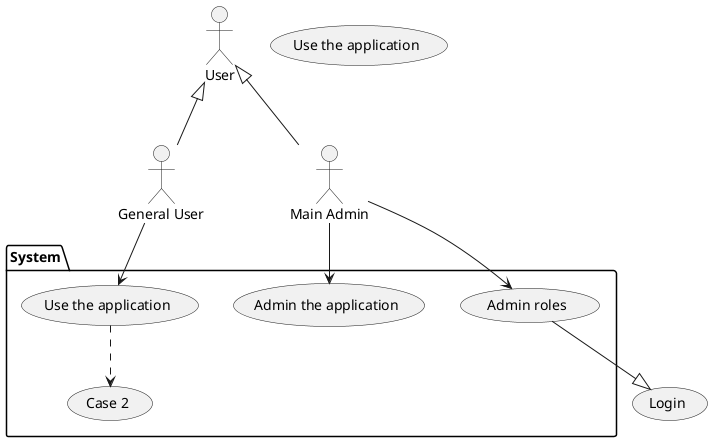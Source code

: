 @startuml

"Main Admin" as Admin
"Use the application" as (Use)


package System {
    usecase "Admin the application"
    usecase "Admin roles"
   
    usecase "Use the application"
    usecase "Case 2"
}
usecase "Login"

User <|-- Admin
User <|-- "General User"
"General User" --> "Use the application"
Admin --> "Admin the application"
Admin --> "Admin roles"
"Admin roles" --|> "Login"
"Use the application" ..> "Case 2"
@enduml